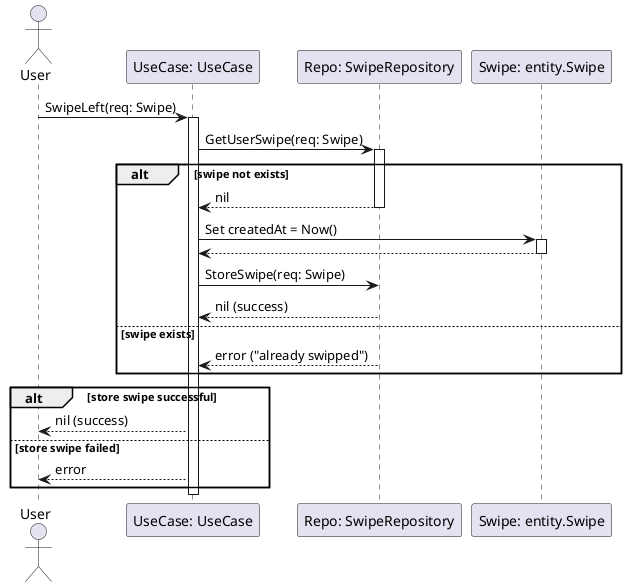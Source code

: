 @startuml
actor User
participant "UseCase: UseCase" as UseCase
participant "Repo: SwipeRepository" as Repo
participant "Swipe: entity.Swipe" as SwipeEntity

User -> UseCase: SwipeLeft(req: Swipe)
activate UseCase

UseCase -> Repo: GetUserSwipe(req: Swipe)
activate Repo

alt swipe not exists
    Repo --> UseCase: nil
    deactivate Repo

    UseCase -> SwipeEntity: Set createdAt = Now()
    activate SwipeEntity
    SwipeEntity --> UseCase
    deactivate SwipeEntity

    UseCase -> Repo: StoreSwipe(req: Swipe)
    Repo --> UseCase: nil (success)
else swipe exists
    Repo --> UseCase: error ("already swipped")
end
deactivate Repo

alt store swipe successful
    UseCase --> User: nil (success)
else store swipe failed
    UseCase --> User: error
end
deactivate UseCase
@enduml
